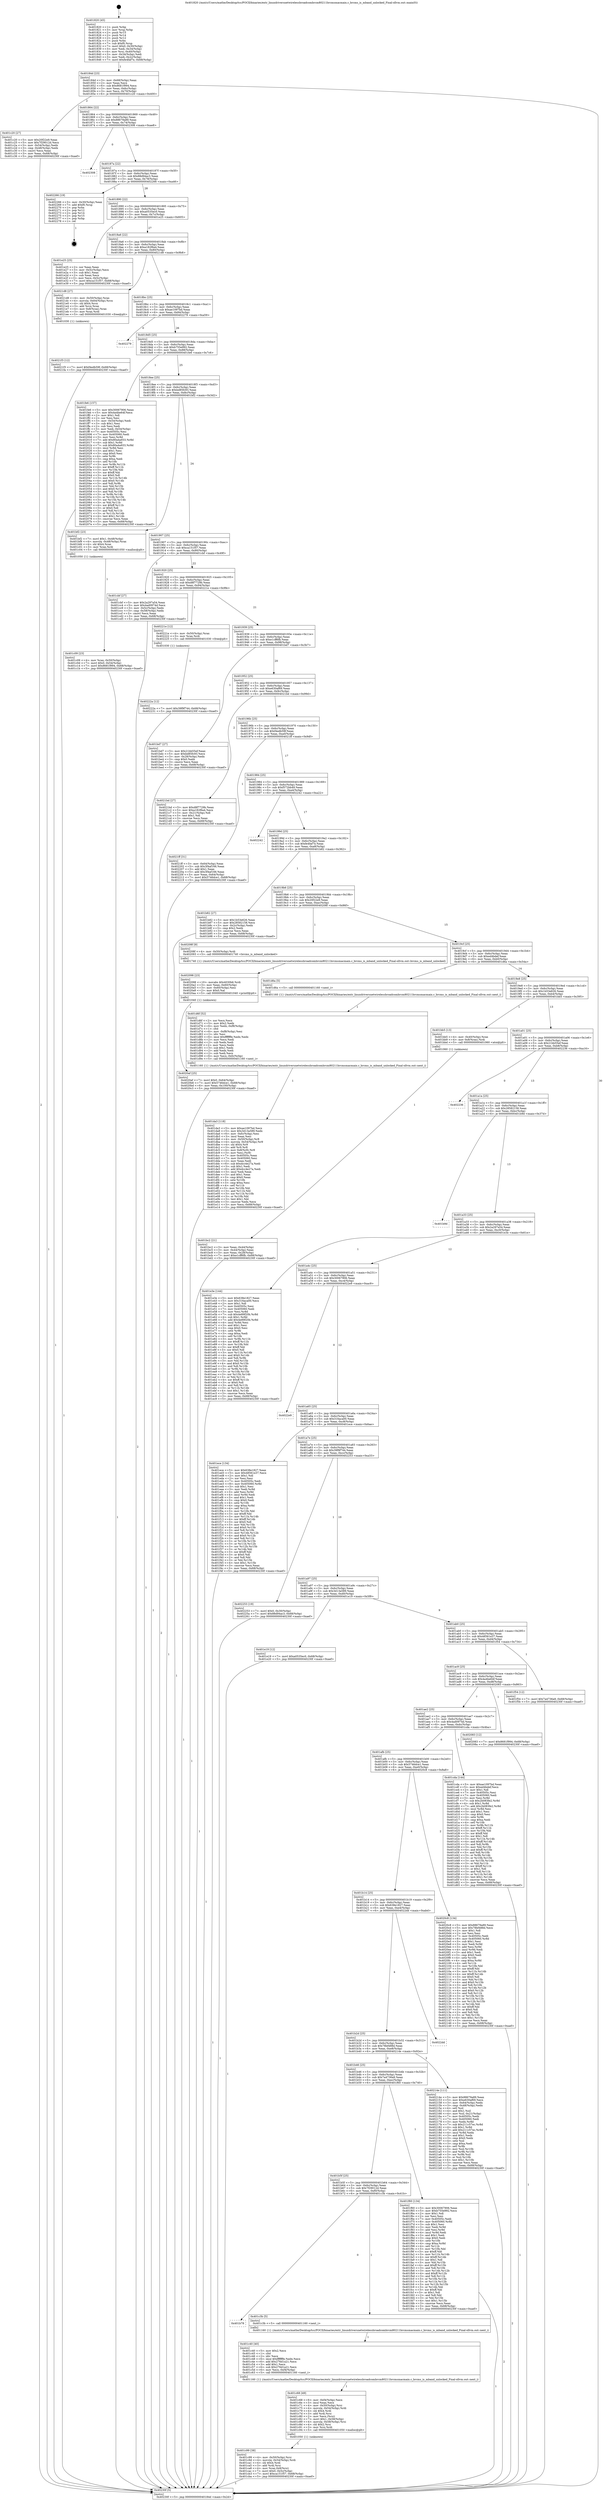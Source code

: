 digraph "0x401820" {
  label = "0x401820 (/mnt/c/Users/mathe/Desktop/tcc/POCII/binaries/extr_linuxdriversnetwirelessbroadcombrcm80211brcmsmacmain.c_brcms_is_mband_unlocked_Final-ollvm.out::main(0))"
  labelloc = "t"
  node[shape=record]

  Entry [label="",width=0.3,height=0.3,shape=circle,fillcolor=black,style=filled]
  "0x40184d" [label="{
     0x40184d [23]\l
     | [instrs]\l
     &nbsp;&nbsp;0x40184d \<+3\>: mov -0x68(%rbp),%eax\l
     &nbsp;&nbsp;0x401850 \<+2\>: mov %eax,%ecx\l
     &nbsp;&nbsp;0x401852 \<+6\>: sub $0x8681f994,%ecx\l
     &nbsp;&nbsp;0x401858 \<+3\>: mov %eax,-0x6c(%rbp)\l
     &nbsp;&nbsp;0x40185b \<+3\>: mov %ecx,-0x70(%rbp)\l
     &nbsp;&nbsp;0x40185e \<+6\>: je 0000000000401c20 \<main+0x400\>\l
  }"]
  "0x401c20" [label="{
     0x401c20 [27]\l
     | [instrs]\l
     &nbsp;&nbsp;0x401c20 \<+5\>: mov $0x20f22e9,%eax\l
     &nbsp;&nbsp;0x401c25 \<+5\>: mov $0x7f29012d,%ecx\l
     &nbsp;&nbsp;0x401c2a \<+3\>: mov -0x54(%rbp),%edx\l
     &nbsp;&nbsp;0x401c2d \<+3\>: cmp -0x48(%rbp),%edx\l
     &nbsp;&nbsp;0x401c30 \<+3\>: cmovl %ecx,%eax\l
     &nbsp;&nbsp;0x401c33 \<+3\>: mov %eax,-0x68(%rbp)\l
     &nbsp;&nbsp;0x401c36 \<+5\>: jmp 000000000040230f \<main+0xaef\>\l
  }"]
  "0x401864" [label="{
     0x401864 [22]\l
     | [instrs]\l
     &nbsp;&nbsp;0x401864 \<+5\>: jmp 0000000000401869 \<main+0x49\>\l
     &nbsp;&nbsp;0x401869 \<+3\>: mov -0x6c(%rbp),%eax\l
     &nbsp;&nbsp;0x40186c \<+5\>: sub $0x88679a89,%eax\l
     &nbsp;&nbsp;0x401871 \<+3\>: mov %eax,-0x74(%rbp)\l
     &nbsp;&nbsp;0x401874 \<+6\>: je 0000000000402308 \<main+0xae8\>\l
  }"]
  Exit [label="",width=0.3,height=0.3,shape=circle,fillcolor=black,style=filled,peripheries=2]
  "0x402308" [label="{
     0x402308\l
  }", style=dashed]
  "0x40187a" [label="{
     0x40187a [22]\l
     | [instrs]\l
     &nbsp;&nbsp;0x40187a \<+5\>: jmp 000000000040187f \<main+0x5f\>\l
     &nbsp;&nbsp;0x40187f \<+3\>: mov -0x6c(%rbp),%eax\l
     &nbsp;&nbsp;0x401882 \<+5\>: sub $0x88d94ac3,%eax\l
     &nbsp;&nbsp;0x401887 \<+3\>: mov %eax,-0x78(%rbp)\l
     &nbsp;&nbsp;0x40188a \<+6\>: je 0000000000402266 \<main+0xa46\>\l
  }"]
  "0x40222a" [label="{
     0x40222a [12]\l
     | [instrs]\l
     &nbsp;&nbsp;0x40222a \<+7\>: movl $0x39f9f744,-0x68(%rbp)\l
     &nbsp;&nbsp;0x402231 \<+5\>: jmp 000000000040230f \<main+0xaef\>\l
  }"]
  "0x402266" [label="{
     0x402266 [19]\l
     | [instrs]\l
     &nbsp;&nbsp;0x402266 \<+3\>: mov -0x30(%rbp),%eax\l
     &nbsp;&nbsp;0x402269 \<+7\>: add $0xf0,%rsp\l
     &nbsp;&nbsp;0x402270 \<+1\>: pop %rbx\l
     &nbsp;&nbsp;0x402271 \<+2\>: pop %r12\l
     &nbsp;&nbsp;0x402273 \<+2\>: pop %r14\l
     &nbsp;&nbsp;0x402275 \<+2\>: pop %r15\l
     &nbsp;&nbsp;0x402277 \<+1\>: pop %rbp\l
     &nbsp;&nbsp;0x402278 \<+1\>: ret\l
  }"]
  "0x401890" [label="{
     0x401890 [22]\l
     | [instrs]\l
     &nbsp;&nbsp;0x401890 \<+5\>: jmp 0000000000401895 \<main+0x75\>\l
     &nbsp;&nbsp;0x401895 \<+3\>: mov -0x6c(%rbp),%eax\l
     &nbsp;&nbsp;0x401898 \<+5\>: sub $0xa0535ec0,%eax\l
     &nbsp;&nbsp;0x40189d \<+3\>: mov %eax,-0x7c(%rbp)\l
     &nbsp;&nbsp;0x4018a0 \<+6\>: je 0000000000401e25 \<main+0x605\>\l
  }"]
  "0x4021f3" [label="{
     0x4021f3 [12]\l
     | [instrs]\l
     &nbsp;&nbsp;0x4021f3 \<+7\>: movl $0xf4edb59f,-0x68(%rbp)\l
     &nbsp;&nbsp;0x4021fa \<+5\>: jmp 000000000040230f \<main+0xaef\>\l
  }"]
  "0x401e25" [label="{
     0x401e25 [25]\l
     | [instrs]\l
     &nbsp;&nbsp;0x401e25 \<+2\>: xor %eax,%eax\l
     &nbsp;&nbsp;0x401e27 \<+3\>: mov -0x5c(%rbp),%ecx\l
     &nbsp;&nbsp;0x401e2a \<+3\>: sub $0x1,%eax\l
     &nbsp;&nbsp;0x401e2d \<+2\>: sub %eax,%ecx\l
     &nbsp;&nbsp;0x401e2f \<+3\>: mov %ecx,-0x5c(%rbp)\l
     &nbsp;&nbsp;0x401e32 \<+7\>: movl $0xca151f57,-0x68(%rbp)\l
     &nbsp;&nbsp;0x401e39 \<+5\>: jmp 000000000040230f \<main+0xaef\>\l
  }"]
  "0x4018a6" [label="{
     0x4018a6 [22]\l
     | [instrs]\l
     &nbsp;&nbsp;0x4018a6 \<+5\>: jmp 00000000004018ab \<main+0x8b\>\l
     &nbsp;&nbsp;0x4018ab \<+3\>: mov -0x6c(%rbp),%eax\l
     &nbsp;&nbsp;0x4018ae \<+5\>: sub $0xa182f6a4,%eax\l
     &nbsp;&nbsp;0x4018b3 \<+3\>: mov %eax,-0x80(%rbp)\l
     &nbsp;&nbsp;0x4018b6 \<+6\>: je 00000000004021d8 \<main+0x9b8\>\l
  }"]
  "0x4020af" [label="{
     0x4020af [25]\l
     | [instrs]\l
     &nbsp;&nbsp;0x4020af \<+7\>: movl $0x0,-0x64(%rbp)\l
     &nbsp;&nbsp;0x4020b6 \<+7\>: movl $0x5746dce1,-0x68(%rbp)\l
     &nbsp;&nbsp;0x4020bd \<+6\>: mov %eax,-0x100(%rbp)\l
     &nbsp;&nbsp;0x4020c3 \<+5\>: jmp 000000000040230f \<main+0xaef\>\l
  }"]
  "0x4021d8" [label="{
     0x4021d8 [27]\l
     | [instrs]\l
     &nbsp;&nbsp;0x4021d8 \<+4\>: mov -0x50(%rbp),%rax\l
     &nbsp;&nbsp;0x4021dc \<+4\>: movslq -0x64(%rbp),%rcx\l
     &nbsp;&nbsp;0x4021e0 \<+4\>: shl $0x4,%rcx\l
     &nbsp;&nbsp;0x4021e4 \<+3\>: add %rcx,%rax\l
     &nbsp;&nbsp;0x4021e7 \<+4\>: mov 0x8(%rax),%rax\l
     &nbsp;&nbsp;0x4021eb \<+3\>: mov %rax,%rdi\l
     &nbsp;&nbsp;0x4021ee \<+5\>: call 0000000000401030 \<free@plt\>\l
     | [calls]\l
     &nbsp;&nbsp;0x401030 \{1\} (unknown)\l
  }"]
  "0x4018bc" [label="{
     0x4018bc [25]\l
     | [instrs]\l
     &nbsp;&nbsp;0x4018bc \<+5\>: jmp 00000000004018c1 \<main+0xa1\>\l
     &nbsp;&nbsp;0x4018c1 \<+3\>: mov -0x6c(%rbp),%eax\l
     &nbsp;&nbsp;0x4018c4 \<+5\>: sub $0xae1097bd,%eax\l
     &nbsp;&nbsp;0x4018c9 \<+6\>: mov %eax,-0x84(%rbp)\l
     &nbsp;&nbsp;0x4018cf \<+6\>: je 0000000000402279 \<main+0xa59\>\l
  }"]
  "0x402098" [label="{
     0x402098 [23]\l
     | [instrs]\l
     &nbsp;&nbsp;0x402098 \<+10\>: movabs $0x4030b6,%rdi\l
     &nbsp;&nbsp;0x4020a2 \<+3\>: mov %eax,-0x60(%rbp)\l
     &nbsp;&nbsp;0x4020a5 \<+3\>: mov -0x60(%rbp),%esi\l
     &nbsp;&nbsp;0x4020a8 \<+2\>: mov $0x0,%al\l
     &nbsp;&nbsp;0x4020aa \<+5\>: call 0000000000401040 \<printf@plt\>\l
     | [calls]\l
     &nbsp;&nbsp;0x401040 \{1\} (unknown)\l
  }"]
  "0x402279" [label="{
     0x402279\l
  }", style=dashed]
  "0x4018d5" [label="{
     0x4018d5 [25]\l
     | [instrs]\l
     &nbsp;&nbsp;0x4018d5 \<+5\>: jmp 00000000004018da \<main+0xba\>\l
     &nbsp;&nbsp;0x4018da \<+3\>: mov -0x6c(%rbp),%eax\l
     &nbsp;&nbsp;0x4018dd \<+5\>: sub $0xb755e992,%eax\l
     &nbsp;&nbsp;0x4018e2 \<+6\>: mov %eax,-0x88(%rbp)\l
     &nbsp;&nbsp;0x4018e8 \<+6\>: je 0000000000401fe6 \<main+0x7c6\>\l
  }"]
  "0x401da3" [label="{
     0x401da3 [118]\l
     | [instrs]\l
     &nbsp;&nbsp;0x401da3 \<+5\>: mov $0xae1097bd,%ecx\l
     &nbsp;&nbsp;0x401da8 \<+5\>: mov $0x3d13a589,%edx\l
     &nbsp;&nbsp;0x401dad \<+6\>: mov -0xfc(%rbp),%esi\l
     &nbsp;&nbsp;0x401db3 \<+3\>: imul %eax,%esi\l
     &nbsp;&nbsp;0x401db6 \<+4\>: mov -0x50(%rbp),%r8\l
     &nbsp;&nbsp;0x401dba \<+4\>: movslq -0x54(%rbp),%r9\l
     &nbsp;&nbsp;0x401dbe \<+4\>: shl $0x4,%r9\l
     &nbsp;&nbsp;0x401dc2 \<+3\>: add %r9,%r8\l
     &nbsp;&nbsp;0x401dc5 \<+4\>: mov 0x8(%r8),%r8\l
     &nbsp;&nbsp;0x401dc9 \<+3\>: mov %esi,(%r8)\l
     &nbsp;&nbsp;0x401dcc \<+7\>: mov 0x40505c,%eax\l
     &nbsp;&nbsp;0x401dd3 \<+7\>: mov 0x405060,%esi\l
     &nbsp;&nbsp;0x401dda \<+2\>: mov %eax,%edi\l
     &nbsp;&nbsp;0x401ddc \<+6\>: sub $0xdcc4e27a,%edi\l
     &nbsp;&nbsp;0x401de2 \<+3\>: sub $0x1,%edi\l
     &nbsp;&nbsp;0x401de5 \<+6\>: add $0xdcc4e27a,%edi\l
     &nbsp;&nbsp;0x401deb \<+3\>: imul %edi,%eax\l
     &nbsp;&nbsp;0x401dee \<+3\>: and $0x1,%eax\l
     &nbsp;&nbsp;0x401df1 \<+3\>: cmp $0x0,%eax\l
     &nbsp;&nbsp;0x401df4 \<+4\>: sete %r10b\l
     &nbsp;&nbsp;0x401df8 \<+3\>: cmp $0xa,%esi\l
     &nbsp;&nbsp;0x401dfb \<+4\>: setl %r11b\l
     &nbsp;&nbsp;0x401dff \<+3\>: mov %r10b,%bl\l
     &nbsp;&nbsp;0x401e02 \<+3\>: and %r11b,%bl\l
     &nbsp;&nbsp;0x401e05 \<+3\>: xor %r11b,%r10b\l
     &nbsp;&nbsp;0x401e08 \<+3\>: or %r10b,%bl\l
     &nbsp;&nbsp;0x401e0b \<+3\>: test $0x1,%bl\l
     &nbsp;&nbsp;0x401e0e \<+3\>: cmovne %edx,%ecx\l
     &nbsp;&nbsp;0x401e11 \<+3\>: mov %ecx,-0x68(%rbp)\l
     &nbsp;&nbsp;0x401e14 \<+5\>: jmp 000000000040230f \<main+0xaef\>\l
  }"]
  "0x401fe6" [label="{
     0x401fe6 [157]\l
     | [instrs]\l
     &nbsp;&nbsp;0x401fe6 \<+5\>: mov $0x30067906,%eax\l
     &nbsp;&nbsp;0x401feb \<+5\>: mov $0x4a4be64f,%ecx\l
     &nbsp;&nbsp;0x401ff0 \<+2\>: mov $0x1,%dl\l
     &nbsp;&nbsp;0x401ff2 \<+2\>: xor %esi,%esi\l
     &nbsp;&nbsp;0x401ff4 \<+3\>: mov -0x54(%rbp),%edi\l
     &nbsp;&nbsp;0x401ff7 \<+3\>: sub $0x1,%esi\l
     &nbsp;&nbsp;0x401ffa \<+2\>: sub %esi,%edi\l
     &nbsp;&nbsp;0x401ffc \<+3\>: mov %edi,-0x54(%rbp)\l
     &nbsp;&nbsp;0x401fff \<+7\>: mov 0x40505c,%esi\l
     &nbsp;&nbsp;0x402006 \<+7\>: mov 0x405060,%edi\l
     &nbsp;&nbsp;0x40200d \<+3\>: mov %esi,%r8d\l
     &nbsp;&nbsp;0x402010 \<+7\>: add $0x80a4a933,%r8d\l
     &nbsp;&nbsp;0x402017 \<+4\>: sub $0x1,%r8d\l
     &nbsp;&nbsp;0x40201b \<+7\>: sub $0x80a4a933,%r8d\l
     &nbsp;&nbsp;0x402022 \<+4\>: imul %r8d,%esi\l
     &nbsp;&nbsp;0x402026 \<+3\>: and $0x1,%esi\l
     &nbsp;&nbsp;0x402029 \<+3\>: cmp $0x0,%esi\l
     &nbsp;&nbsp;0x40202c \<+4\>: sete %r9b\l
     &nbsp;&nbsp;0x402030 \<+3\>: cmp $0xa,%edi\l
     &nbsp;&nbsp;0x402033 \<+4\>: setl %r10b\l
     &nbsp;&nbsp;0x402037 \<+3\>: mov %r9b,%r11b\l
     &nbsp;&nbsp;0x40203a \<+4\>: xor $0xff,%r11b\l
     &nbsp;&nbsp;0x40203e \<+3\>: mov %r10b,%bl\l
     &nbsp;&nbsp;0x402041 \<+3\>: xor $0xff,%bl\l
     &nbsp;&nbsp;0x402044 \<+3\>: xor $0x0,%dl\l
     &nbsp;&nbsp;0x402047 \<+3\>: mov %r11b,%r14b\l
     &nbsp;&nbsp;0x40204a \<+4\>: and $0x0,%r14b\l
     &nbsp;&nbsp;0x40204e \<+3\>: and %dl,%r9b\l
     &nbsp;&nbsp;0x402051 \<+3\>: mov %bl,%r15b\l
     &nbsp;&nbsp;0x402054 \<+4\>: and $0x0,%r15b\l
     &nbsp;&nbsp;0x402058 \<+3\>: and %dl,%r10b\l
     &nbsp;&nbsp;0x40205b \<+3\>: or %r9b,%r14b\l
     &nbsp;&nbsp;0x40205e \<+3\>: or %r10b,%r15b\l
     &nbsp;&nbsp;0x402061 \<+3\>: xor %r15b,%r14b\l
     &nbsp;&nbsp;0x402064 \<+3\>: or %bl,%r11b\l
     &nbsp;&nbsp;0x402067 \<+4\>: xor $0xff,%r11b\l
     &nbsp;&nbsp;0x40206b \<+3\>: or $0x0,%dl\l
     &nbsp;&nbsp;0x40206e \<+3\>: and %dl,%r11b\l
     &nbsp;&nbsp;0x402071 \<+3\>: or %r11b,%r14b\l
     &nbsp;&nbsp;0x402074 \<+4\>: test $0x1,%r14b\l
     &nbsp;&nbsp;0x402078 \<+3\>: cmovne %ecx,%eax\l
     &nbsp;&nbsp;0x40207b \<+3\>: mov %eax,-0x68(%rbp)\l
     &nbsp;&nbsp;0x40207e \<+5\>: jmp 000000000040230f \<main+0xaef\>\l
  }"]
  "0x4018ee" [label="{
     0x4018ee [25]\l
     | [instrs]\l
     &nbsp;&nbsp;0x4018ee \<+5\>: jmp 00000000004018f3 \<main+0xd3\>\l
     &nbsp;&nbsp;0x4018f3 \<+3\>: mov -0x6c(%rbp),%eax\l
     &nbsp;&nbsp;0x4018f6 \<+5\>: sub $0xbd85fc93,%eax\l
     &nbsp;&nbsp;0x4018fb \<+6\>: mov %eax,-0x8c(%rbp)\l
     &nbsp;&nbsp;0x401901 \<+6\>: je 0000000000401bf2 \<main+0x3d2\>\l
  }"]
  "0x401d6f" [label="{
     0x401d6f [52]\l
     | [instrs]\l
     &nbsp;&nbsp;0x401d6f \<+2\>: xor %ecx,%ecx\l
     &nbsp;&nbsp;0x401d71 \<+5\>: mov $0x2,%edx\l
     &nbsp;&nbsp;0x401d76 \<+6\>: mov %edx,-0xf8(%rbp)\l
     &nbsp;&nbsp;0x401d7c \<+1\>: cltd\l
     &nbsp;&nbsp;0x401d7d \<+6\>: mov -0xf8(%rbp),%esi\l
     &nbsp;&nbsp;0x401d83 \<+2\>: idiv %esi\l
     &nbsp;&nbsp;0x401d85 \<+6\>: imul $0xfffffffe,%edx,%edx\l
     &nbsp;&nbsp;0x401d8b \<+2\>: mov %ecx,%edi\l
     &nbsp;&nbsp;0x401d8d \<+2\>: sub %edx,%edi\l
     &nbsp;&nbsp;0x401d8f \<+2\>: mov %ecx,%edx\l
     &nbsp;&nbsp;0x401d91 \<+3\>: sub $0x1,%edx\l
     &nbsp;&nbsp;0x401d94 \<+2\>: add %edx,%edi\l
     &nbsp;&nbsp;0x401d96 \<+2\>: sub %edi,%ecx\l
     &nbsp;&nbsp;0x401d98 \<+6\>: mov %ecx,-0xfc(%rbp)\l
     &nbsp;&nbsp;0x401d9e \<+5\>: call 0000000000401160 \<next_i\>\l
     | [calls]\l
     &nbsp;&nbsp;0x401160 \{1\} (/mnt/c/Users/mathe/Desktop/tcc/POCII/binaries/extr_linuxdriversnetwirelessbroadcombrcm80211brcmsmacmain.c_brcms_is_mband_unlocked_Final-ollvm.out::next_i)\l
  }"]
  "0x401bf2" [label="{
     0x401bf2 [23]\l
     | [instrs]\l
     &nbsp;&nbsp;0x401bf2 \<+7\>: movl $0x1,-0x48(%rbp)\l
     &nbsp;&nbsp;0x401bf9 \<+4\>: movslq -0x48(%rbp),%rax\l
     &nbsp;&nbsp;0x401bfd \<+4\>: shl $0x4,%rax\l
     &nbsp;&nbsp;0x401c01 \<+3\>: mov %rax,%rdi\l
     &nbsp;&nbsp;0x401c04 \<+5\>: call 0000000000401050 \<malloc@plt\>\l
     | [calls]\l
     &nbsp;&nbsp;0x401050 \{1\} (unknown)\l
  }"]
  "0x401907" [label="{
     0x401907 [25]\l
     | [instrs]\l
     &nbsp;&nbsp;0x401907 \<+5\>: jmp 000000000040190c \<main+0xec\>\l
     &nbsp;&nbsp;0x40190c \<+3\>: mov -0x6c(%rbp),%eax\l
     &nbsp;&nbsp;0x40190f \<+5\>: sub $0xca151f57,%eax\l
     &nbsp;&nbsp;0x401914 \<+6\>: mov %eax,-0x90(%rbp)\l
     &nbsp;&nbsp;0x40191a \<+6\>: je 0000000000401cbf \<main+0x49f\>\l
  }"]
  "0x401c99" [label="{
     0x401c99 [38]\l
     | [instrs]\l
     &nbsp;&nbsp;0x401c99 \<+4\>: mov -0x50(%rbp),%rsi\l
     &nbsp;&nbsp;0x401c9d \<+4\>: movslq -0x54(%rbp),%rdi\l
     &nbsp;&nbsp;0x401ca1 \<+4\>: shl $0x4,%rdi\l
     &nbsp;&nbsp;0x401ca5 \<+3\>: add %rdi,%rsi\l
     &nbsp;&nbsp;0x401ca8 \<+4\>: mov %rax,0x8(%rsi)\l
     &nbsp;&nbsp;0x401cac \<+7\>: movl $0x0,-0x5c(%rbp)\l
     &nbsp;&nbsp;0x401cb3 \<+7\>: movl $0xca151f57,-0x68(%rbp)\l
     &nbsp;&nbsp;0x401cba \<+5\>: jmp 000000000040230f \<main+0xaef\>\l
  }"]
  "0x401cbf" [label="{
     0x401cbf [27]\l
     | [instrs]\l
     &nbsp;&nbsp;0x401cbf \<+5\>: mov $0x2a297a54,%eax\l
     &nbsp;&nbsp;0x401cc4 \<+5\>: mov $0x4ad0974d,%ecx\l
     &nbsp;&nbsp;0x401cc9 \<+3\>: mov -0x5c(%rbp),%edx\l
     &nbsp;&nbsp;0x401ccc \<+3\>: cmp -0x58(%rbp),%edx\l
     &nbsp;&nbsp;0x401ccf \<+3\>: cmovl %ecx,%eax\l
     &nbsp;&nbsp;0x401cd2 \<+3\>: mov %eax,-0x68(%rbp)\l
     &nbsp;&nbsp;0x401cd5 \<+5\>: jmp 000000000040230f \<main+0xaef\>\l
  }"]
  "0x401920" [label="{
     0x401920 [25]\l
     | [instrs]\l
     &nbsp;&nbsp;0x401920 \<+5\>: jmp 0000000000401925 \<main+0x105\>\l
     &nbsp;&nbsp;0x401925 \<+3\>: mov -0x6c(%rbp),%eax\l
     &nbsp;&nbsp;0x401928 \<+5\>: sub $0xd8f7729b,%eax\l
     &nbsp;&nbsp;0x40192d \<+6\>: mov %eax,-0x94(%rbp)\l
     &nbsp;&nbsp;0x401933 \<+6\>: je 000000000040221e \<main+0x9fe\>\l
  }"]
  "0x401c68" [label="{
     0x401c68 [49]\l
     | [instrs]\l
     &nbsp;&nbsp;0x401c68 \<+6\>: mov -0xf4(%rbp),%ecx\l
     &nbsp;&nbsp;0x401c6e \<+3\>: imul %eax,%ecx\l
     &nbsp;&nbsp;0x401c71 \<+4\>: mov -0x50(%rbp),%rsi\l
     &nbsp;&nbsp;0x401c75 \<+4\>: movslq -0x54(%rbp),%rdi\l
     &nbsp;&nbsp;0x401c79 \<+4\>: shl $0x4,%rdi\l
     &nbsp;&nbsp;0x401c7d \<+3\>: add %rdi,%rsi\l
     &nbsp;&nbsp;0x401c80 \<+2\>: mov %ecx,(%rsi)\l
     &nbsp;&nbsp;0x401c82 \<+7\>: movl $0x1,-0x58(%rbp)\l
     &nbsp;&nbsp;0x401c89 \<+4\>: movslq -0x58(%rbp),%rsi\l
     &nbsp;&nbsp;0x401c8d \<+4\>: shl $0x2,%rsi\l
     &nbsp;&nbsp;0x401c91 \<+3\>: mov %rsi,%rdi\l
     &nbsp;&nbsp;0x401c94 \<+5\>: call 0000000000401050 \<malloc@plt\>\l
     | [calls]\l
     &nbsp;&nbsp;0x401050 \{1\} (unknown)\l
  }"]
  "0x40221e" [label="{
     0x40221e [12]\l
     | [instrs]\l
     &nbsp;&nbsp;0x40221e \<+4\>: mov -0x50(%rbp),%rax\l
     &nbsp;&nbsp;0x402222 \<+3\>: mov %rax,%rdi\l
     &nbsp;&nbsp;0x402225 \<+5\>: call 0000000000401030 \<free@plt\>\l
     | [calls]\l
     &nbsp;&nbsp;0x401030 \{1\} (unknown)\l
  }"]
  "0x401939" [label="{
     0x401939 [25]\l
     | [instrs]\l
     &nbsp;&nbsp;0x401939 \<+5\>: jmp 000000000040193e \<main+0x11e\>\l
     &nbsp;&nbsp;0x40193e \<+3\>: mov -0x6c(%rbp),%eax\l
     &nbsp;&nbsp;0x401941 \<+5\>: sub $0xe1cff6fb,%eax\l
     &nbsp;&nbsp;0x401946 \<+6\>: mov %eax,-0x98(%rbp)\l
     &nbsp;&nbsp;0x40194c \<+6\>: je 0000000000401bd7 \<main+0x3b7\>\l
  }"]
  "0x401c40" [label="{
     0x401c40 [40]\l
     | [instrs]\l
     &nbsp;&nbsp;0x401c40 \<+5\>: mov $0x2,%ecx\l
     &nbsp;&nbsp;0x401c45 \<+1\>: cltd\l
     &nbsp;&nbsp;0x401c46 \<+2\>: idiv %ecx\l
     &nbsp;&nbsp;0x401c48 \<+6\>: imul $0xfffffffe,%edx,%ecx\l
     &nbsp;&nbsp;0x401c4e \<+6\>: add $0x276d1a21,%ecx\l
     &nbsp;&nbsp;0x401c54 \<+3\>: add $0x1,%ecx\l
     &nbsp;&nbsp;0x401c57 \<+6\>: sub $0x276d1a21,%ecx\l
     &nbsp;&nbsp;0x401c5d \<+6\>: mov %ecx,-0xf4(%rbp)\l
     &nbsp;&nbsp;0x401c63 \<+5\>: call 0000000000401160 \<next_i\>\l
     | [calls]\l
     &nbsp;&nbsp;0x401160 \{1\} (/mnt/c/Users/mathe/Desktop/tcc/POCII/binaries/extr_linuxdriversnetwirelessbroadcombrcm80211brcmsmacmain.c_brcms_is_mband_unlocked_Final-ollvm.out::next_i)\l
  }"]
  "0x401bd7" [label="{
     0x401bd7 [27]\l
     | [instrs]\l
     &nbsp;&nbsp;0x401bd7 \<+5\>: mov $0x21bb55ef,%eax\l
     &nbsp;&nbsp;0x401bdc \<+5\>: mov $0xbd85fc93,%ecx\l
     &nbsp;&nbsp;0x401be1 \<+3\>: mov -0x28(%rbp),%edx\l
     &nbsp;&nbsp;0x401be4 \<+3\>: cmp $0x0,%edx\l
     &nbsp;&nbsp;0x401be7 \<+3\>: cmove %ecx,%eax\l
     &nbsp;&nbsp;0x401bea \<+3\>: mov %eax,-0x68(%rbp)\l
     &nbsp;&nbsp;0x401bed \<+5\>: jmp 000000000040230f \<main+0xaef\>\l
  }"]
  "0x401952" [label="{
     0x401952 [25]\l
     | [instrs]\l
     &nbsp;&nbsp;0x401952 \<+5\>: jmp 0000000000401957 \<main+0x137\>\l
     &nbsp;&nbsp;0x401957 \<+3\>: mov -0x6c(%rbp),%eax\l
     &nbsp;&nbsp;0x40195a \<+5\>: sub $0xe630af69,%eax\l
     &nbsp;&nbsp;0x40195f \<+6\>: mov %eax,-0x9c(%rbp)\l
     &nbsp;&nbsp;0x401965 \<+6\>: je 00000000004021bd \<main+0x99d\>\l
  }"]
  "0x401b78" [label="{
     0x401b78\l
  }", style=dashed]
  "0x4021bd" [label="{
     0x4021bd [27]\l
     | [instrs]\l
     &nbsp;&nbsp;0x4021bd \<+5\>: mov $0xd8f7729b,%eax\l
     &nbsp;&nbsp;0x4021c2 \<+5\>: mov $0xa182f6a4,%ecx\l
     &nbsp;&nbsp;0x4021c7 \<+3\>: mov -0x21(%rbp),%dl\l
     &nbsp;&nbsp;0x4021ca \<+3\>: test $0x1,%dl\l
     &nbsp;&nbsp;0x4021cd \<+3\>: cmovne %ecx,%eax\l
     &nbsp;&nbsp;0x4021d0 \<+3\>: mov %eax,-0x68(%rbp)\l
     &nbsp;&nbsp;0x4021d3 \<+5\>: jmp 000000000040230f \<main+0xaef\>\l
  }"]
  "0x40196b" [label="{
     0x40196b [25]\l
     | [instrs]\l
     &nbsp;&nbsp;0x40196b \<+5\>: jmp 0000000000401970 \<main+0x150\>\l
     &nbsp;&nbsp;0x401970 \<+3\>: mov -0x6c(%rbp),%eax\l
     &nbsp;&nbsp;0x401973 \<+5\>: sub $0xf4edb59f,%eax\l
     &nbsp;&nbsp;0x401978 \<+6\>: mov %eax,-0xa0(%rbp)\l
     &nbsp;&nbsp;0x40197e \<+6\>: je 00000000004021ff \<main+0x9df\>\l
  }"]
  "0x401c3b" [label="{
     0x401c3b [5]\l
     | [instrs]\l
     &nbsp;&nbsp;0x401c3b \<+5\>: call 0000000000401160 \<next_i\>\l
     | [calls]\l
     &nbsp;&nbsp;0x401160 \{1\} (/mnt/c/Users/mathe/Desktop/tcc/POCII/binaries/extr_linuxdriversnetwirelessbroadcombrcm80211brcmsmacmain.c_brcms_is_mband_unlocked_Final-ollvm.out::next_i)\l
  }"]
  "0x4021ff" [label="{
     0x4021ff [31]\l
     | [instrs]\l
     &nbsp;&nbsp;0x4021ff \<+3\>: mov -0x64(%rbp),%eax\l
     &nbsp;&nbsp;0x402202 \<+5\>: sub $0x3f4af166,%eax\l
     &nbsp;&nbsp;0x402207 \<+3\>: add $0x1,%eax\l
     &nbsp;&nbsp;0x40220a \<+5\>: add $0x3f4af166,%eax\l
     &nbsp;&nbsp;0x40220f \<+3\>: mov %eax,-0x64(%rbp)\l
     &nbsp;&nbsp;0x402212 \<+7\>: movl $0x5746dce1,-0x68(%rbp)\l
     &nbsp;&nbsp;0x402219 \<+5\>: jmp 000000000040230f \<main+0xaef\>\l
  }"]
  "0x401984" [label="{
     0x401984 [25]\l
     | [instrs]\l
     &nbsp;&nbsp;0x401984 \<+5\>: jmp 0000000000401989 \<main+0x169\>\l
     &nbsp;&nbsp;0x401989 \<+3\>: mov -0x6c(%rbp),%eax\l
     &nbsp;&nbsp;0x40198c \<+5\>: sub $0xf572bb49,%eax\l
     &nbsp;&nbsp;0x401991 \<+6\>: mov %eax,-0xa4(%rbp)\l
     &nbsp;&nbsp;0x401997 \<+6\>: je 0000000000402242 \<main+0xa22\>\l
  }"]
  "0x401b5f" [label="{
     0x401b5f [25]\l
     | [instrs]\l
     &nbsp;&nbsp;0x401b5f \<+5\>: jmp 0000000000401b64 \<main+0x344\>\l
     &nbsp;&nbsp;0x401b64 \<+3\>: mov -0x6c(%rbp),%eax\l
     &nbsp;&nbsp;0x401b67 \<+5\>: sub $0x7f29012d,%eax\l
     &nbsp;&nbsp;0x401b6c \<+6\>: mov %eax,-0xf0(%rbp)\l
     &nbsp;&nbsp;0x401b72 \<+6\>: je 0000000000401c3b \<main+0x41b\>\l
  }"]
  "0x402242" [label="{
     0x402242\l
  }", style=dashed]
  "0x40199d" [label="{
     0x40199d [25]\l
     | [instrs]\l
     &nbsp;&nbsp;0x40199d \<+5\>: jmp 00000000004019a2 \<main+0x182\>\l
     &nbsp;&nbsp;0x4019a2 \<+3\>: mov -0x6c(%rbp),%eax\l
     &nbsp;&nbsp;0x4019a5 \<+5\>: sub $0xfe4faf7e,%eax\l
     &nbsp;&nbsp;0x4019aa \<+6\>: mov %eax,-0xa8(%rbp)\l
     &nbsp;&nbsp;0x4019b0 \<+6\>: je 0000000000401b82 \<main+0x362\>\l
  }"]
  "0x401f60" [label="{
     0x401f60 [134]\l
     | [instrs]\l
     &nbsp;&nbsp;0x401f60 \<+5\>: mov $0x30067906,%eax\l
     &nbsp;&nbsp;0x401f65 \<+5\>: mov $0xb755e992,%ecx\l
     &nbsp;&nbsp;0x401f6a \<+2\>: mov $0x1,%dl\l
     &nbsp;&nbsp;0x401f6c \<+2\>: xor %esi,%esi\l
     &nbsp;&nbsp;0x401f6e \<+7\>: mov 0x40505c,%edi\l
     &nbsp;&nbsp;0x401f75 \<+8\>: mov 0x405060,%r8d\l
     &nbsp;&nbsp;0x401f7d \<+3\>: sub $0x1,%esi\l
     &nbsp;&nbsp;0x401f80 \<+3\>: mov %edi,%r9d\l
     &nbsp;&nbsp;0x401f83 \<+3\>: add %esi,%r9d\l
     &nbsp;&nbsp;0x401f86 \<+4\>: imul %r9d,%edi\l
     &nbsp;&nbsp;0x401f8a \<+3\>: and $0x1,%edi\l
     &nbsp;&nbsp;0x401f8d \<+3\>: cmp $0x0,%edi\l
     &nbsp;&nbsp;0x401f90 \<+4\>: sete %r10b\l
     &nbsp;&nbsp;0x401f94 \<+4\>: cmp $0xa,%r8d\l
     &nbsp;&nbsp;0x401f98 \<+4\>: setl %r11b\l
     &nbsp;&nbsp;0x401f9c \<+3\>: mov %r10b,%bl\l
     &nbsp;&nbsp;0x401f9f \<+3\>: xor $0xff,%bl\l
     &nbsp;&nbsp;0x401fa2 \<+3\>: mov %r11b,%r14b\l
     &nbsp;&nbsp;0x401fa5 \<+4\>: xor $0xff,%r14b\l
     &nbsp;&nbsp;0x401fa9 \<+3\>: xor $0x1,%dl\l
     &nbsp;&nbsp;0x401fac \<+3\>: mov %bl,%r15b\l
     &nbsp;&nbsp;0x401faf \<+4\>: and $0xff,%r15b\l
     &nbsp;&nbsp;0x401fb3 \<+3\>: and %dl,%r10b\l
     &nbsp;&nbsp;0x401fb6 \<+3\>: mov %r14b,%r12b\l
     &nbsp;&nbsp;0x401fb9 \<+4\>: and $0xff,%r12b\l
     &nbsp;&nbsp;0x401fbd \<+3\>: and %dl,%r11b\l
     &nbsp;&nbsp;0x401fc0 \<+3\>: or %r10b,%r15b\l
     &nbsp;&nbsp;0x401fc3 \<+3\>: or %r11b,%r12b\l
     &nbsp;&nbsp;0x401fc6 \<+3\>: xor %r12b,%r15b\l
     &nbsp;&nbsp;0x401fc9 \<+3\>: or %r14b,%bl\l
     &nbsp;&nbsp;0x401fcc \<+3\>: xor $0xff,%bl\l
     &nbsp;&nbsp;0x401fcf \<+3\>: or $0x1,%dl\l
     &nbsp;&nbsp;0x401fd2 \<+2\>: and %dl,%bl\l
     &nbsp;&nbsp;0x401fd4 \<+3\>: or %bl,%r15b\l
     &nbsp;&nbsp;0x401fd7 \<+4\>: test $0x1,%r15b\l
     &nbsp;&nbsp;0x401fdb \<+3\>: cmovne %ecx,%eax\l
     &nbsp;&nbsp;0x401fde \<+3\>: mov %eax,-0x68(%rbp)\l
     &nbsp;&nbsp;0x401fe1 \<+5\>: jmp 000000000040230f \<main+0xaef\>\l
  }"]
  "0x401b82" [label="{
     0x401b82 [27]\l
     | [instrs]\l
     &nbsp;&nbsp;0x401b82 \<+5\>: mov $0x1b53e626,%eax\l
     &nbsp;&nbsp;0x401b87 \<+5\>: mov $0x28582158,%ecx\l
     &nbsp;&nbsp;0x401b8c \<+3\>: mov -0x2c(%rbp),%edx\l
     &nbsp;&nbsp;0x401b8f \<+3\>: cmp $0x2,%edx\l
     &nbsp;&nbsp;0x401b92 \<+3\>: cmovne %ecx,%eax\l
     &nbsp;&nbsp;0x401b95 \<+3\>: mov %eax,-0x68(%rbp)\l
     &nbsp;&nbsp;0x401b98 \<+5\>: jmp 000000000040230f \<main+0xaef\>\l
  }"]
  "0x4019b6" [label="{
     0x4019b6 [25]\l
     | [instrs]\l
     &nbsp;&nbsp;0x4019b6 \<+5\>: jmp 00000000004019bb \<main+0x19b\>\l
     &nbsp;&nbsp;0x4019bb \<+3\>: mov -0x6c(%rbp),%eax\l
     &nbsp;&nbsp;0x4019be \<+5\>: sub $0x20f22e9,%eax\l
     &nbsp;&nbsp;0x4019c3 \<+6\>: mov %eax,-0xac(%rbp)\l
     &nbsp;&nbsp;0x4019c9 \<+6\>: je 000000000040208f \<main+0x86f\>\l
  }"]
  "0x40230f" [label="{
     0x40230f [5]\l
     | [instrs]\l
     &nbsp;&nbsp;0x40230f \<+5\>: jmp 000000000040184d \<main+0x2d\>\l
  }"]
  "0x401820" [label="{
     0x401820 [45]\l
     | [instrs]\l
     &nbsp;&nbsp;0x401820 \<+1\>: push %rbp\l
     &nbsp;&nbsp;0x401821 \<+3\>: mov %rsp,%rbp\l
     &nbsp;&nbsp;0x401824 \<+2\>: push %r15\l
     &nbsp;&nbsp;0x401826 \<+2\>: push %r14\l
     &nbsp;&nbsp;0x401828 \<+2\>: push %r12\l
     &nbsp;&nbsp;0x40182a \<+1\>: push %rbx\l
     &nbsp;&nbsp;0x40182b \<+7\>: sub $0xf0,%rsp\l
     &nbsp;&nbsp;0x401832 \<+7\>: movl $0x0,-0x30(%rbp)\l
     &nbsp;&nbsp;0x401839 \<+3\>: mov %edi,-0x34(%rbp)\l
     &nbsp;&nbsp;0x40183c \<+4\>: mov %rsi,-0x40(%rbp)\l
     &nbsp;&nbsp;0x401840 \<+3\>: mov -0x34(%rbp),%edi\l
     &nbsp;&nbsp;0x401843 \<+3\>: mov %edi,-0x2c(%rbp)\l
     &nbsp;&nbsp;0x401846 \<+7\>: movl $0xfe4faf7e,-0x68(%rbp)\l
  }"]
  "0x401b46" [label="{
     0x401b46 [25]\l
     | [instrs]\l
     &nbsp;&nbsp;0x401b46 \<+5\>: jmp 0000000000401b4b \<main+0x32b\>\l
     &nbsp;&nbsp;0x401b4b \<+3\>: mov -0x6c(%rbp),%eax\l
     &nbsp;&nbsp;0x401b4e \<+5\>: sub $0x7a4736a9,%eax\l
     &nbsp;&nbsp;0x401b53 \<+6\>: mov %eax,-0xec(%rbp)\l
     &nbsp;&nbsp;0x401b59 \<+6\>: je 0000000000401f60 \<main+0x740\>\l
  }"]
  "0x40208f" [label="{
     0x40208f [9]\l
     | [instrs]\l
     &nbsp;&nbsp;0x40208f \<+4\>: mov -0x50(%rbp),%rdi\l
     &nbsp;&nbsp;0x402093 \<+5\>: call 0000000000401740 \<brcms_is_mband_unlocked\>\l
     | [calls]\l
     &nbsp;&nbsp;0x401740 \{1\} (/mnt/c/Users/mathe/Desktop/tcc/POCII/binaries/extr_linuxdriversnetwirelessbroadcombrcm80211brcmsmacmain.c_brcms_is_mband_unlocked_Final-ollvm.out::brcms_is_mband_unlocked)\l
  }"]
  "0x4019cf" [label="{
     0x4019cf [25]\l
     | [instrs]\l
     &nbsp;&nbsp;0x4019cf \<+5\>: jmp 00000000004019d4 \<main+0x1b4\>\l
     &nbsp;&nbsp;0x4019d4 \<+3\>: mov -0x6c(%rbp),%eax\l
     &nbsp;&nbsp;0x4019d7 \<+5\>: sub $0xed4bdef,%eax\l
     &nbsp;&nbsp;0x4019dc \<+6\>: mov %eax,-0xb0(%rbp)\l
     &nbsp;&nbsp;0x4019e2 \<+6\>: je 0000000000401d6a \<main+0x54a\>\l
  }"]
  "0x40214e" [label="{
     0x40214e [111]\l
     | [instrs]\l
     &nbsp;&nbsp;0x40214e \<+5\>: mov $0x88679a89,%eax\l
     &nbsp;&nbsp;0x402153 \<+5\>: mov $0xe630af69,%ecx\l
     &nbsp;&nbsp;0x402158 \<+3\>: mov -0x64(%rbp),%edx\l
     &nbsp;&nbsp;0x40215b \<+3\>: cmp -0x48(%rbp),%edx\l
     &nbsp;&nbsp;0x40215e \<+4\>: setl %sil\l
     &nbsp;&nbsp;0x402162 \<+4\>: and $0x1,%sil\l
     &nbsp;&nbsp;0x402166 \<+4\>: mov %sil,-0x21(%rbp)\l
     &nbsp;&nbsp;0x40216a \<+7\>: mov 0x40505c,%edx\l
     &nbsp;&nbsp;0x402171 \<+7\>: mov 0x405060,%edi\l
     &nbsp;&nbsp;0x402178 \<+3\>: mov %edx,%r8d\l
     &nbsp;&nbsp;0x40217b \<+7\>: sub $0x211c57ec,%r8d\l
     &nbsp;&nbsp;0x402182 \<+4\>: sub $0x1,%r8d\l
     &nbsp;&nbsp;0x402186 \<+7\>: add $0x211c57ec,%r8d\l
     &nbsp;&nbsp;0x40218d \<+4\>: imul %r8d,%edx\l
     &nbsp;&nbsp;0x402191 \<+3\>: and $0x1,%edx\l
     &nbsp;&nbsp;0x402194 \<+3\>: cmp $0x0,%edx\l
     &nbsp;&nbsp;0x402197 \<+4\>: sete %sil\l
     &nbsp;&nbsp;0x40219b \<+3\>: cmp $0xa,%edi\l
     &nbsp;&nbsp;0x40219e \<+4\>: setl %r9b\l
     &nbsp;&nbsp;0x4021a2 \<+3\>: mov %sil,%r10b\l
     &nbsp;&nbsp;0x4021a5 \<+3\>: and %r9b,%r10b\l
     &nbsp;&nbsp;0x4021a8 \<+3\>: xor %r9b,%sil\l
     &nbsp;&nbsp;0x4021ab \<+3\>: or %sil,%r10b\l
     &nbsp;&nbsp;0x4021ae \<+4\>: test $0x1,%r10b\l
     &nbsp;&nbsp;0x4021b2 \<+3\>: cmovne %ecx,%eax\l
     &nbsp;&nbsp;0x4021b5 \<+3\>: mov %eax,-0x68(%rbp)\l
     &nbsp;&nbsp;0x4021b8 \<+5\>: jmp 000000000040230f \<main+0xaef\>\l
  }"]
  "0x401d6a" [label="{
     0x401d6a [5]\l
     | [instrs]\l
     &nbsp;&nbsp;0x401d6a \<+5\>: call 0000000000401160 \<next_i\>\l
     | [calls]\l
     &nbsp;&nbsp;0x401160 \{1\} (/mnt/c/Users/mathe/Desktop/tcc/POCII/binaries/extr_linuxdriversnetwirelessbroadcombrcm80211brcmsmacmain.c_brcms_is_mband_unlocked_Final-ollvm.out::next_i)\l
  }"]
  "0x4019e8" [label="{
     0x4019e8 [25]\l
     | [instrs]\l
     &nbsp;&nbsp;0x4019e8 \<+5\>: jmp 00000000004019ed \<main+0x1cd\>\l
     &nbsp;&nbsp;0x4019ed \<+3\>: mov -0x6c(%rbp),%eax\l
     &nbsp;&nbsp;0x4019f0 \<+5\>: sub $0x1b53e626,%eax\l
     &nbsp;&nbsp;0x4019f5 \<+6\>: mov %eax,-0xb4(%rbp)\l
     &nbsp;&nbsp;0x4019fb \<+6\>: je 0000000000401bb5 \<main+0x395\>\l
  }"]
  "0x401b2d" [label="{
     0x401b2d [25]\l
     | [instrs]\l
     &nbsp;&nbsp;0x401b2d \<+5\>: jmp 0000000000401b32 \<main+0x312\>\l
     &nbsp;&nbsp;0x401b32 \<+3\>: mov -0x6c(%rbp),%eax\l
     &nbsp;&nbsp;0x401b35 \<+5\>: sub $0x78bf488d,%eax\l
     &nbsp;&nbsp;0x401b3a \<+6\>: mov %eax,-0xe8(%rbp)\l
     &nbsp;&nbsp;0x401b40 \<+6\>: je 000000000040214e \<main+0x92e\>\l
  }"]
  "0x401bb5" [label="{
     0x401bb5 [13]\l
     | [instrs]\l
     &nbsp;&nbsp;0x401bb5 \<+4\>: mov -0x40(%rbp),%rax\l
     &nbsp;&nbsp;0x401bb9 \<+4\>: mov 0x8(%rax),%rdi\l
     &nbsp;&nbsp;0x401bbd \<+5\>: call 0000000000401060 \<atoi@plt\>\l
     | [calls]\l
     &nbsp;&nbsp;0x401060 \{1\} (unknown)\l
  }"]
  "0x401a01" [label="{
     0x401a01 [25]\l
     | [instrs]\l
     &nbsp;&nbsp;0x401a01 \<+5\>: jmp 0000000000401a06 \<main+0x1e6\>\l
     &nbsp;&nbsp;0x401a06 \<+3\>: mov -0x6c(%rbp),%eax\l
     &nbsp;&nbsp;0x401a09 \<+5\>: sub $0x21bb55ef,%eax\l
     &nbsp;&nbsp;0x401a0e \<+6\>: mov %eax,-0xb8(%rbp)\l
     &nbsp;&nbsp;0x401a14 \<+6\>: je 0000000000402236 \<main+0xa16\>\l
  }"]
  "0x401bc2" [label="{
     0x401bc2 [21]\l
     | [instrs]\l
     &nbsp;&nbsp;0x401bc2 \<+3\>: mov %eax,-0x44(%rbp)\l
     &nbsp;&nbsp;0x401bc5 \<+3\>: mov -0x44(%rbp),%eax\l
     &nbsp;&nbsp;0x401bc8 \<+3\>: mov %eax,-0x28(%rbp)\l
     &nbsp;&nbsp;0x401bcb \<+7\>: movl $0xe1cff6fb,-0x68(%rbp)\l
     &nbsp;&nbsp;0x401bd2 \<+5\>: jmp 000000000040230f \<main+0xaef\>\l
  }"]
  "0x401c09" [label="{
     0x401c09 [23]\l
     | [instrs]\l
     &nbsp;&nbsp;0x401c09 \<+4\>: mov %rax,-0x50(%rbp)\l
     &nbsp;&nbsp;0x401c0d \<+7\>: movl $0x0,-0x54(%rbp)\l
     &nbsp;&nbsp;0x401c14 \<+7\>: movl $0x8681f994,-0x68(%rbp)\l
     &nbsp;&nbsp;0x401c1b \<+5\>: jmp 000000000040230f \<main+0xaef\>\l
  }"]
  "0x4022dd" [label="{
     0x4022dd\l
  }", style=dashed]
  "0x402236" [label="{
     0x402236\l
  }", style=dashed]
  "0x401a1a" [label="{
     0x401a1a [25]\l
     | [instrs]\l
     &nbsp;&nbsp;0x401a1a \<+5\>: jmp 0000000000401a1f \<main+0x1ff\>\l
     &nbsp;&nbsp;0x401a1f \<+3\>: mov -0x6c(%rbp),%eax\l
     &nbsp;&nbsp;0x401a22 \<+5\>: sub $0x28582158,%eax\l
     &nbsp;&nbsp;0x401a27 \<+6\>: mov %eax,-0xbc(%rbp)\l
     &nbsp;&nbsp;0x401a2d \<+6\>: je 0000000000401b9d \<main+0x37d\>\l
  }"]
  "0x401b14" [label="{
     0x401b14 [25]\l
     | [instrs]\l
     &nbsp;&nbsp;0x401b14 \<+5\>: jmp 0000000000401b19 \<main+0x2f9\>\l
     &nbsp;&nbsp;0x401b19 \<+3\>: mov -0x6c(%rbp),%eax\l
     &nbsp;&nbsp;0x401b1c \<+5\>: sub $0x638e1827,%eax\l
     &nbsp;&nbsp;0x401b21 \<+6\>: mov %eax,-0xe4(%rbp)\l
     &nbsp;&nbsp;0x401b27 \<+6\>: je 00000000004022dd \<main+0xabd\>\l
  }"]
  "0x401b9d" [label="{
     0x401b9d\l
  }", style=dashed]
  "0x401a33" [label="{
     0x401a33 [25]\l
     | [instrs]\l
     &nbsp;&nbsp;0x401a33 \<+5\>: jmp 0000000000401a38 \<main+0x218\>\l
     &nbsp;&nbsp;0x401a38 \<+3\>: mov -0x6c(%rbp),%eax\l
     &nbsp;&nbsp;0x401a3b \<+5\>: sub $0x2a297a54,%eax\l
     &nbsp;&nbsp;0x401a40 \<+6\>: mov %eax,-0xc0(%rbp)\l
     &nbsp;&nbsp;0x401a46 \<+6\>: je 0000000000401e3e \<main+0x61e\>\l
  }"]
  "0x4020c8" [label="{
     0x4020c8 [134]\l
     | [instrs]\l
     &nbsp;&nbsp;0x4020c8 \<+5\>: mov $0x88679a89,%eax\l
     &nbsp;&nbsp;0x4020cd \<+5\>: mov $0x78bf488d,%ecx\l
     &nbsp;&nbsp;0x4020d2 \<+2\>: mov $0x1,%dl\l
     &nbsp;&nbsp;0x4020d4 \<+2\>: xor %esi,%esi\l
     &nbsp;&nbsp;0x4020d6 \<+7\>: mov 0x40505c,%edi\l
     &nbsp;&nbsp;0x4020dd \<+8\>: mov 0x405060,%r8d\l
     &nbsp;&nbsp;0x4020e5 \<+3\>: sub $0x1,%esi\l
     &nbsp;&nbsp;0x4020e8 \<+3\>: mov %edi,%r9d\l
     &nbsp;&nbsp;0x4020eb \<+3\>: add %esi,%r9d\l
     &nbsp;&nbsp;0x4020ee \<+4\>: imul %r9d,%edi\l
     &nbsp;&nbsp;0x4020f2 \<+3\>: and $0x1,%edi\l
     &nbsp;&nbsp;0x4020f5 \<+3\>: cmp $0x0,%edi\l
     &nbsp;&nbsp;0x4020f8 \<+4\>: sete %r10b\l
     &nbsp;&nbsp;0x4020fc \<+4\>: cmp $0xa,%r8d\l
     &nbsp;&nbsp;0x402100 \<+4\>: setl %r11b\l
     &nbsp;&nbsp;0x402104 \<+3\>: mov %r10b,%bl\l
     &nbsp;&nbsp;0x402107 \<+3\>: xor $0xff,%bl\l
     &nbsp;&nbsp;0x40210a \<+3\>: mov %r11b,%r14b\l
     &nbsp;&nbsp;0x40210d \<+4\>: xor $0xff,%r14b\l
     &nbsp;&nbsp;0x402111 \<+3\>: xor $0x0,%dl\l
     &nbsp;&nbsp;0x402114 \<+3\>: mov %bl,%r15b\l
     &nbsp;&nbsp;0x402117 \<+4\>: and $0x0,%r15b\l
     &nbsp;&nbsp;0x40211b \<+3\>: and %dl,%r10b\l
     &nbsp;&nbsp;0x40211e \<+3\>: mov %r14b,%r12b\l
     &nbsp;&nbsp;0x402121 \<+4\>: and $0x0,%r12b\l
     &nbsp;&nbsp;0x402125 \<+3\>: and %dl,%r11b\l
     &nbsp;&nbsp;0x402128 \<+3\>: or %r10b,%r15b\l
     &nbsp;&nbsp;0x40212b \<+3\>: or %r11b,%r12b\l
     &nbsp;&nbsp;0x40212e \<+3\>: xor %r12b,%r15b\l
     &nbsp;&nbsp;0x402131 \<+3\>: or %r14b,%bl\l
     &nbsp;&nbsp;0x402134 \<+3\>: xor $0xff,%bl\l
     &nbsp;&nbsp;0x402137 \<+3\>: or $0x0,%dl\l
     &nbsp;&nbsp;0x40213a \<+2\>: and %dl,%bl\l
     &nbsp;&nbsp;0x40213c \<+3\>: or %bl,%r15b\l
     &nbsp;&nbsp;0x40213f \<+4\>: test $0x1,%r15b\l
     &nbsp;&nbsp;0x402143 \<+3\>: cmovne %ecx,%eax\l
     &nbsp;&nbsp;0x402146 \<+3\>: mov %eax,-0x68(%rbp)\l
     &nbsp;&nbsp;0x402149 \<+5\>: jmp 000000000040230f \<main+0xaef\>\l
  }"]
  "0x401e3e" [label="{
     0x401e3e [144]\l
     | [instrs]\l
     &nbsp;&nbsp;0x401e3e \<+5\>: mov $0x638e1827,%eax\l
     &nbsp;&nbsp;0x401e43 \<+5\>: mov $0x316aca00,%ecx\l
     &nbsp;&nbsp;0x401e48 \<+2\>: mov $0x1,%dl\l
     &nbsp;&nbsp;0x401e4a \<+7\>: mov 0x40505c,%esi\l
     &nbsp;&nbsp;0x401e51 \<+7\>: mov 0x405060,%edi\l
     &nbsp;&nbsp;0x401e58 \<+3\>: mov %esi,%r8d\l
     &nbsp;&nbsp;0x401e5b \<+7\>: sub $0x4e89f20b,%r8d\l
     &nbsp;&nbsp;0x401e62 \<+4\>: sub $0x1,%r8d\l
     &nbsp;&nbsp;0x401e66 \<+7\>: add $0x4e89f20b,%r8d\l
     &nbsp;&nbsp;0x401e6d \<+4\>: imul %r8d,%esi\l
     &nbsp;&nbsp;0x401e71 \<+3\>: and $0x1,%esi\l
     &nbsp;&nbsp;0x401e74 \<+3\>: cmp $0x0,%esi\l
     &nbsp;&nbsp;0x401e77 \<+4\>: sete %r9b\l
     &nbsp;&nbsp;0x401e7b \<+3\>: cmp $0xa,%edi\l
     &nbsp;&nbsp;0x401e7e \<+4\>: setl %r10b\l
     &nbsp;&nbsp;0x401e82 \<+3\>: mov %r9b,%r11b\l
     &nbsp;&nbsp;0x401e85 \<+4\>: xor $0xff,%r11b\l
     &nbsp;&nbsp;0x401e89 \<+3\>: mov %r10b,%bl\l
     &nbsp;&nbsp;0x401e8c \<+3\>: xor $0xff,%bl\l
     &nbsp;&nbsp;0x401e8f \<+3\>: xor $0x0,%dl\l
     &nbsp;&nbsp;0x401e92 \<+3\>: mov %r11b,%r14b\l
     &nbsp;&nbsp;0x401e95 \<+4\>: and $0x0,%r14b\l
     &nbsp;&nbsp;0x401e99 \<+3\>: and %dl,%r9b\l
     &nbsp;&nbsp;0x401e9c \<+3\>: mov %bl,%r15b\l
     &nbsp;&nbsp;0x401e9f \<+4\>: and $0x0,%r15b\l
     &nbsp;&nbsp;0x401ea3 \<+3\>: and %dl,%r10b\l
     &nbsp;&nbsp;0x401ea6 \<+3\>: or %r9b,%r14b\l
     &nbsp;&nbsp;0x401ea9 \<+3\>: or %r10b,%r15b\l
     &nbsp;&nbsp;0x401eac \<+3\>: xor %r15b,%r14b\l
     &nbsp;&nbsp;0x401eaf \<+3\>: or %bl,%r11b\l
     &nbsp;&nbsp;0x401eb2 \<+4\>: xor $0xff,%r11b\l
     &nbsp;&nbsp;0x401eb6 \<+3\>: or $0x0,%dl\l
     &nbsp;&nbsp;0x401eb9 \<+3\>: and %dl,%r11b\l
     &nbsp;&nbsp;0x401ebc \<+3\>: or %r11b,%r14b\l
     &nbsp;&nbsp;0x401ebf \<+4\>: test $0x1,%r14b\l
     &nbsp;&nbsp;0x401ec3 \<+3\>: cmovne %ecx,%eax\l
     &nbsp;&nbsp;0x401ec6 \<+3\>: mov %eax,-0x68(%rbp)\l
     &nbsp;&nbsp;0x401ec9 \<+5\>: jmp 000000000040230f \<main+0xaef\>\l
  }"]
  "0x401a4c" [label="{
     0x401a4c [25]\l
     | [instrs]\l
     &nbsp;&nbsp;0x401a4c \<+5\>: jmp 0000000000401a51 \<main+0x231\>\l
     &nbsp;&nbsp;0x401a51 \<+3\>: mov -0x6c(%rbp),%eax\l
     &nbsp;&nbsp;0x401a54 \<+5\>: sub $0x30067906,%eax\l
     &nbsp;&nbsp;0x401a59 \<+6\>: mov %eax,-0xc4(%rbp)\l
     &nbsp;&nbsp;0x401a5f \<+6\>: je 00000000004022e9 \<main+0xac9\>\l
  }"]
  "0x401afb" [label="{
     0x401afb [25]\l
     | [instrs]\l
     &nbsp;&nbsp;0x401afb \<+5\>: jmp 0000000000401b00 \<main+0x2e0\>\l
     &nbsp;&nbsp;0x401b00 \<+3\>: mov -0x6c(%rbp),%eax\l
     &nbsp;&nbsp;0x401b03 \<+5\>: sub $0x5746dce1,%eax\l
     &nbsp;&nbsp;0x401b08 \<+6\>: mov %eax,-0xe0(%rbp)\l
     &nbsp;&nbsp;0x401b0e \<+6\>: je 00000000004020c8 \<main+0x8a8\>\l
  }"]
  "0x4022e9" [label="{
     0x4022e9\l
  }", style=dashed]
  "0x401a65" [label="{
     0x401a65 [25]\l
     | [instrs]\l
     &nbsp;&nbsp;0x401a65 \<+5\>: jmp 0000000000401a6a \<main+0x24a\>\l
     &nbsp;&nbsp;0x401a6a \<+3\>: mov -0x6c(%rbp),%eax\l
     &nbsp;&nbsp;0x401a6d \<+5\>: sub $0x316aca00,%eax\l
     &nbsp;&nbsp;0x401a72 \<+6\>: mov %eax,-0xc8(%rbp)\l
     &nbsp;&nbsp;0x401a78 \<+6\>: je 0000000000401ece \<main+0x6ae\>\l
  }"]
  "0x401cda" [label="{
     0x401cda [144]\l
     | [instrs]\l
     &nbsp;&nbsp;0x401cda \<+5\>: mov $0xae1097bd,%eax\l
     &nbsp;&nbsp;0x401cdf \<+5\>: mov $0xed4bdef,%ecx\l
     &nbsp;&nbsp;0x401ce4 \<+2\>: mov $0x1,%dl\l
     &nbsp;&nbsp;0x401ce6 \<+7\>: mov 0x40505c,%esi\l
     &nbsp;&nbsp;0x401ced \<+7\>: mov 0x405060,%edi\l
     &nbsp;&nbsp;0x401cf4 \<+3\>: mov %esi,%r8d\l
     &nbsp;&nbsp;0x401cf7 \<+7\>: sub $0x2b083fe2,%r8d\l
     &nbsp;&nbsp;0x401cfe \<+4\>: sub $0x1,%r8d\l
     &nbsp;&nbsp;0x401d02 \<+7\>: add $0x2b083fe2,%r8d\l
     &nbsp;&nbsp;0x401d09 \<+4\>: imul %r8d,%esi\l
     &nbsp;&nbsp;0x401d0d \<+3\>: and $0x1,%esi\l
     &nbsp;&nbsp;0x401d10 \<+3\>: cmp $0x0,%esi\l
     &nbsp;&nbsp;0x401d13 \<+4\>: sete %r9b\l
     &nbsp;&nbsp;0x401d17 \<+3\>: cmp $0xa,%edi\l
     &nbsp;&nbsp;0x401d1a \<+4\>: setl %r10b\l
     &nbsp;&nbsp;0x401d1e \<+3\>: mov %r9b,%r11b\l
     &nbsp;&nbsp;0x401d21 \<+4\>: xor $0xff,%r11b\l
     &nbsp;&nbsp;0x401d25 \<+3\>: mov %r10b,%bl\l
     &nbsp;&nbsp;0x401d28 \<+3\>: xor $0xff,%bl\l
     &nbsp;&nbsp;0x401d2b \<+3\>: xor $0x1,%dl\l
     &nbsp;&nbsp;0x401d2e \<+3\>: mov %r11b,%r14b\l
     &nbsp;&nbsp;0x401d31 \<+4\>: and $0xff,%r14b\l
     &nbsp;&nbsp;0x401d35 \<+3\>: and %dl,%r9b\l
     &nbsp;&nbsp;0x401d38 \<+3\>: mov %bl,%r15b\l
     &nbsp;&nbsp;0x401d3b \<+4\>: and $0xff,%r15b\l
     &nbsp;&nbsp;0x401d3f \<+3\>: and %dl,%r10b\l
     &nbsp;&nbsp;0x401d42 \<+3\>: or %r9b,%r14b\l
     &nbsp;&nbsp;0x401d45 \<+3\>: or %r10b,%r15b\l
     &nbsp;&nbsp;0x401d48 \<+3\>: xor %r15b,%r14b\l
     &nbsp;&nbsp;0x401d4b \<+3\>: or %bl,%r11b\l
     &nbsp;&nbsp;0x401d4e \<+4\>: xor $0xff,%r11b\l
     &nbsp;&nbsp;0x401d52 \<+3\>: or $0x1,%dl\l
     &nbsp;&nbsp;0x401d55 \<+3\>: and %dl,%r11b\l
     &nbsp;&nbsp;0x401d58 \<+3\>: or %r11b,%r14b\l
     &nbsp;&nbsp;0x401d5b \<+4\>: test $0x1,%r14b\l
     &nbsp;&nbsp;0x401d5f \<+3\>: cmovne %ecx,%eax\l
     &nbsp;&nbsp;0x401d62 \<+3\>: mov %eax,-0x68(%rbp)\l
     &nbsp;&nbsp;0x401d65 \<+5\>: jmp 000000000040230f \<main+0xaef\>\l
  }"]
  "0x401ece" [label="{
     0x401ece [134]\l
     | [instrs]\l
     &nbsp;&nbsp;0x401ece \<+5\>: mov $0x638e1827,%eax\l
     &nbsp;&nbsp;0x401ed3 \<+5\>: mov $0x48561e37,%ecx\l
     &nbsp;&nbsp;0x401ed8 \<+2\>: mov $0x1,%dl\l
     &nbsp;&nbsp;0x401eda \<+2\>: xor %esi,%esi\l
     &nbsp;&nbsp;0x401edc \<+7\>: mov 0x40505c,%edi\l
     &nbsp;&nbsp;0x401ee3 \<+8\>: mov 0x405060,%r8d\l
     &nbsp;&nbsp;0x401eeb \<+3\>: sub $0x1,%esi\l
     &nbsp;&nbsp;0x401eee \<+3\>: mov %edi,%r9d\l
     &nbsp;&nbsp;0x401ef1 \<+3\>: add %esi,%r9d\l
     &nbsp;&nbsp;0x401ef4 \<+4\>: imul %r9d,%edi\l
     &nbsp;&nbsp;0x401ef8 \<+3\>: and $0x1,%edi\l
     &nbsp;&nbsp;0x401efb \<+3\>: cmp $0x0,%edi\l
     &nbsp;&nbsp;0x401efe \<+4\>: sete %r10b\l
     &nbsp;&nbsp;0x401f02 \<+4\>: cmp $0xa,%r8d\l
     &nbsp;&nbsp;0x401f06 \<+4\>: setl %r11b\l
     &nbsp;&nbsp;0x401f0a \<+3\>: mov %r10b,%bl\l
     &nbsp;&nbsp;0x401f0d \<+3\>: xor $0xff,%bl\l
     &nbsp;&nbsp;0x401f10 \<+3\>: mov %r11b,%r14b\l
     &nbsp;&nbsp;0x401f13 \<+4\>: xor $0xff,%r14b\l
     &nbsp;&nbsp;0x401f17 \<+3\>: xor $0x0,%dl\l
     &nbsp;&nbsp;0x401f1a \<+3\>: mov %bl,%r15b\l
     &nbsp;&nbsp;0x401f1d \<+4\>: and $0x0,%r15b\l
     &nbsp;&nbsp;0x401f21 \<+3\>: and %dl,%r10b\l
     &nbsp;&nbsp;0x401f24 \<+3\>: mov %r14b,%r12b\l
     &nbsp;&nbsp;0x401f27 \<+4\>: and $0x0,%r12b\l
     &nbsp;&nbsp;0x401f2b \<+3\>: and %dl,%r11b\l
     &nbsp;&nbsp;0x401f2e \<+3\>: or %r10b,%r15b\l
     &nbsp;&nbsp;0x401f31 \<+3\>: or %r11b,%r12b\l
     &nbsp;&nbsp;0x401f34 \<+3\>: xor %r12b,%r15b\l
     &nbsp;&nbsp;0x401f37 \<+3\>: or %r14b,%bl\l
     &nbsp;&nbsp;0x401f3a \<+3\>: xor $0xff,%bl\l
     &nbsp;&nbsp;0x401f3d \<+3\>: or $0x0,%dl\l
     &nbsp;&nbsp;0x401f40 \<+2\>: and %dl,%bl\l
     &nbsp;&nbsp;0x401f42 \<+3\>: or %bl,%r15b\l
     &nbsp;&nbsp;0x401f45 \<+4\>: test $0x1,%r15b\l
     &nbsp;&nbsp;0x401f49 \<+3\>: cmovne %ecx,%eax\l
     &nbsp;&nbsp;0x401f4c \<+3\>: mov %eax,-0x68(%rbp)\l
     &nbsp;&nbsp;0x401f4f \<+5\>: jmp 000000000040230f \<main+0xaef\>\l
  }"]
  "0x401a7e" [label="{
     0x401a7e [25]\l
     | [instrs]\l
     &nbsp;&nbsp;0x401a7e \<+5\>: jmp 0000000000401a83 \<main+0x263\>\l
     &nbsp;&nbsp;0x401a83 \<+3\>: mov -0x6c(%rbp),%eax\l
     &nbsp;&nbsp;0x401a86 \<+5\>: sub $0x39f9f744,%eax\l
     &nbsp;&nbsp;0x401a8b \<+6\>: mov %eax,-0xcc(%rbp)\l
     &nbsp;&nbsp;0x401a91 \<+6\>: je 0000000000402253 \<main+0xa33\>\l
  }"]
  "0x401ae2" [label="{
     0x401ae2 [25]\l
     | [instrs]\l
     &nbsp;&nbsp;0x401ae2 \<+5\>: jmp 0000000000401ae7 \<main+0x2c7\>\l
     &nbsp;&nbsp;0x401ae7 \<+3\>: mov -0x6c(%rbp),%eax\l
     &nbsp;&nbsp;0x401aea \<+5\>: sub $0x4ad0974d,%eax\l
     &nbsp;&nbsp;0x401aef \<+6\>: mov %eax,-0xdc(%rbp)\l
     &nbsp;&nbsp;0x401af5 \<+6\>: je 0000000000401cda \<main+0x4ba\>\l
  }"]
  "0x402253" [label="{
     0x402253 [19]\l
     | [instrs]\l
     &nbsp;&nbsp;0x402253 \<+7\>: movl $0x0,-0x30(%rbp)\l
     &nbsp;&nbsp;0x40225a \<+7\>: movl $0x88d94ac3,-0x68(%rbp)\l
     &nbsp;&nbsp;0x402261 \<+5\>: jmp 000000000040230f \<main+0xaef\>\l
  }"]
  "0x401a97" [label="{
     0x401a97 [25]\l
     | [instrs]\l
     &nbsp;&nbsp;0x401a97 \<+5\>: jmp 0000000000401a9c \<main+0x27c\>\l
     &nbsp;&nbsp;0x401a9c \<+3\>: mov -0x6c(%rbp),%eax\l
     &nbsp;&nbsp;0x401a9f \<+5\>: sub $0x3d13a589,%eax\l
     &nbsp;&nbsp;0x401aa4 \<+6\>: mov %eax,-0xd0(%rbp)\l
     &nbsp;&nbsp;0x401aaa \<+6\>: je 0000000000401e19 \<main+0x5f9\>\l
  }"]
  "0x402083" [label="{
     0x402083 [12]\l
     | [instrs]\l
     &nbsp;&nbsp;0x402083 \<+7\>: movl $0x8681f994,-0x68(%rbp)\l
     &nbsp;&nbsp;0x40208a \<+5\>: jmp 000000000040230f \<main+0xaef\>\l
  }"]
  "0x401e19" [label="{
     0x401e19 [12]\l
     | [instrs]\l
     &nbsp;&nbsp;0x401e19 \<+7\>: movl $0xa0535ec0,-0x68(%rbp)\l
     &nbsp;&nbsp;0x401e20 \<+5\>: jmp 000000000040230f \<main+0xaef\>\l
  }"]
  "0x401ab0" [label="{
     0x401ab0 [25]\l
     | [instrs]\l
     &nbsp;&nbsp;0x401ab0 \<+5\>: jmp 0000000000401ab5 \<main+0x295\>\l
     &nbsp;&nbsp;0x401ab5 \<+3\>: mov -0x6c(%rbp),%eax\l
     &nbsp;&nbsp;0x401ab8 \<+5\>: sub $0x48561e37,%eax\l
     &nbsp;&nbsp;0x401abd \<+6\>: mov %eax,-0xd4(%rbp)\l
     &nbsp;&nbsp;0x401ac3 \<+6\>: je 0000000000401f54 \<main+0x734\>\l
  }"]
  "0x401ac9" [label="{
     0x401ac9 [25]\l
     | [instrs]\l
     &nbsp;&nbsp;0x401ac9 \<+5\>: jmp 0000000000401ace \<main+0x2ae\>\l
     &nbsp;&nbsp;0x401ace \<+3\>: mov -0x6c(%rbp),%eax\l
     &nbsp;&nbsp;0x401ad1 \<+5\>: sub $0x4a4be64f,%eax\l
     &nbsp;&nbsp;0x401ad6 \<+6\>: mov %eax,-0xd8(%rbp)\l
     &nbsp;&nbsp;0x401adc \<+6\>: je 0000000000402083 \<main+0x863\>\l
  }"]
  "0x401f54" [label="{
     0x401f54 [12]\l
     | [instrs]\l
     &nbsp;&nbsp;0x401f54 \<+7\>: movl $0x7a4736a9,-0x68(%rbp)\l
     &nbsp;&nbsp;0x401f5b \<+5\>: jmp 000000000040230f \<main+0xaef\>\l
  }"]
  Entry -> "0x401820" [label=" 1"]
  "0x40184d" -> "0x401c20" [label=" 2"]
  "0x40184d" -> "0x401864" [label=" 29"]
  "0x402266" -> Exit [label=" 1"]
  "0x401864" -> "0x402308" [label=" 0"]
  "0x401864" -> "0x40187a" [label=" 29"]
  "0x402253" -> "0x40230f" [label=" 1"]
  "0x40187a" -> "0x402266" [label=" 1"]
  "0x40187a" -> "0x401890" [label=" 28"]
  "0x40222a" -> "0x40230f" [label=" 1"]
  "0x401890" -> "0x401e25" [label=" 1"]
  "0x401890" -> "0x4018a6" [label=" 27"]
  "0x40221e" -> "0x40222a" [label=" 1"]
  "0x4018a6" -> "0x4021d8" [label=" 1"]
  "0x4018a6" -> "0x4018bc" [label=" 26"]
  "0x4021ff" -> "0x40230f" [label=" 1"]
  "0x4018bc" -> "0x402279" [label=" 0"]
  "0x4018bc" -> "0x4018d5" [label=" 26"]
  "0x4021f3" -> "0x40230f" [label=" 1"]
  "0x4018d5" -> "0x401fe6" [label=" 1"]
  "0x4018d5" -> "0x4018ee" [label=" 25"]
  "0x4021d8" -> "0x4021f3" [label=" 1"]
  "0x4018ee" -> "0x401bf2" [label=" 1"]
  "0x4018ee" -> "0x401907" [label=" 24"]
  "0x4021bd" -> "0x40230f" [label=" 2"]
  "0x401907" -> "0x401cbf" [label=" 2"]
  "0x401907" -> "0x401920" [label=" 22"]
  "0x40214e" -> "0x40230f" [label=" 2"]
  "0x401920" -> "0x40221e" [label=" 1"]
  "0x401920" -> "0x401939" [label=" 21"]
  "0x4020c8" -> "0x40230f" [label=" 2"]
  "0x401939" -> "0x401bd7" [label=" 1"]
  "0x401939" -> "0x401952" [label=" 20"]
  "0x4020af" -> "0x40230f" [label=" 1"]
  "0x401952" -> "0x4021bd" [label=" 2"]
  "0x401952" -> "0x40196b" [label=" 18"]
  "0x402098" -> "0x4020af" [label=" 1"]
  "0x40196b" -> "0x4021ff" [label=" 1"]
  "0x40196b" -> "0x401984" [label=" 17"]
  "0x40208f" -> "0x402098" [label=" 1"]
  "0x401984" -> "0x402242" [label=" 0"]
  "0x401984" -> "0x40199d" [label=" 17"]
  "0x401fe6" -> "0x40230f" [label=" 1"]
  "0x40199d" -> "0x401b82" [label=" 1"]
  "0x40199d" -> "0x4019b6" [label=" 16"]
  "0x401b82" -> "0x40230f" [label=" 1"]
  "0x401820" -> "0x40184d" [label=" 1"]
  "0x40230f" -> "0x40184d" [label=" 30"]
  "0x401f60" -> "0x40230f" [label=" 1"]
  "0x4019b6" -> "0x40208f" [label=" 1"]
  "0x4019b6" -> "0x4019cf" [label=" 15"]
  "0x401ece" -> "0x40230f" [label=" 1"]
  "0x4019cf" -> "0x401d6a" [label=" 1"]
  "0x4019cf" -> "0x4019e8" [label=" 14"]
  "0x401e3e" -> "0x40230f" [label=" 1"]
  "0x4019e8" -> "0x401bb5" [label=" 1"]
  "0x4019e8" -> "0x401a01" [label=" 13"]
  "0x401bb5" -> "0x401bc2" [label=" 1"]
  "0x401bc2" -> "0x40230f" [label=" 1"]
  "0x401bd7" -> "0x40230f" [label=" 1"]
  "0x401bf2" -> "0x401c09" [label=" 1"]
  "0x401c09" -> "0x40230f" [label=" 1"]
  "0x401c20" -> "0x40230f" [label=" 2"]
  "0x401e19" -> "0x40230f" [label=" 1"]
  "0x401a01" -> "0x402236" [label=" 0"]
  "0x401a01" -> "0x401a1a" [label=" 13"]
  "0x401da3" -> "0x40230f" [label=" 1"]
  "0x401a1a" -> "0x401b9d" [label=" 0"]
  "0x401a1a" -> "0x401a33" [label=" 13"]
  "0x401d6a" -> "0x401d6f" [label=" 1"]
  "0x401a33" -> "0x401e3e" [label=" 1"]
  "0x401a33" -> "0x401a4c" [label=" 12"]
  "0x401cda" -> "0x40230f" [label=" 1"]
  "0x401a4c" -> "0x4022e9" [label=" 0"]
  "0x401a4c" -> "0x401a65" [label=" 12"]
  "0x401c99" -> "0x40230f" [label=" 1"]
  "0x401a65" -> "0x401ece" [label=" 1"]
  "0x401a65" -> "0x401a7e" [label=" 11"]
  "0x401c68" -> "0x401c99" [label=" 1"]
  "0x401a7e" -> "0x402253" [label=" 1"]
  "0x401a7e" -> "0x401a97" [label=" 10"]
  "0x401c3b" -> "0x401c40" [label=" 1"]
  "0x401a97" -> "0x401e19" [label=" 1"]
  "0x401a97" -> "0x401ab0" [label=" 9"]
  "0x401b5f" -> "0x401b78" [label=" 0"]
  "0x401ab0" -> "0x401f54" [label=" 1"]
  "0x401ab0" -> "0x401ac9" [label=" 8"]
  "0x401b5f" -> "0x401c3b" [label=" 1"]
  "0x401ac9" -> "0x402083" [label=" 1"]
  "0x401ac9" -> "0x401ae2" [label=" 7"]
  "0x401c40" -> "0x401c68" [label=" 1"]
  "0x401ae2" -> "0x401cda" [label=" 1"]
  "0x401ae2" -> "0x401afb" [label=" 6"]
  "0x401cbf" -> "0x40230f" [label=" 2"]
  "0x401afb" -> "0x4020c8" [label=" 2"]
  "0x401afb" -> "0x401b14" [label=" 4"]
  "0x401d6f" -> "0x401da3" [label=" 1"]
  "0x401b14" -> "0x4022dd" [label=" 0"]
  "0x401b14" -> "0x401b2d" [label=" 4"]
  "0x401e25" -> "0x40230f" [label=" 1"]
  "0x401b2d" -> "0x40214e" [label=" 2"]
  "0x401b2d" -> "0x401b46" [label=" 2"]
  "0x401f54" -> "0x40230f" [label=" 1"]
  "0x401b46" -> "0x401f60" [label=" 1"]
  "0x401b46" -> "0x401b5f" [label=" 1"]
  "0x402083" -> "0x40230f" [label=" 1"]
}
